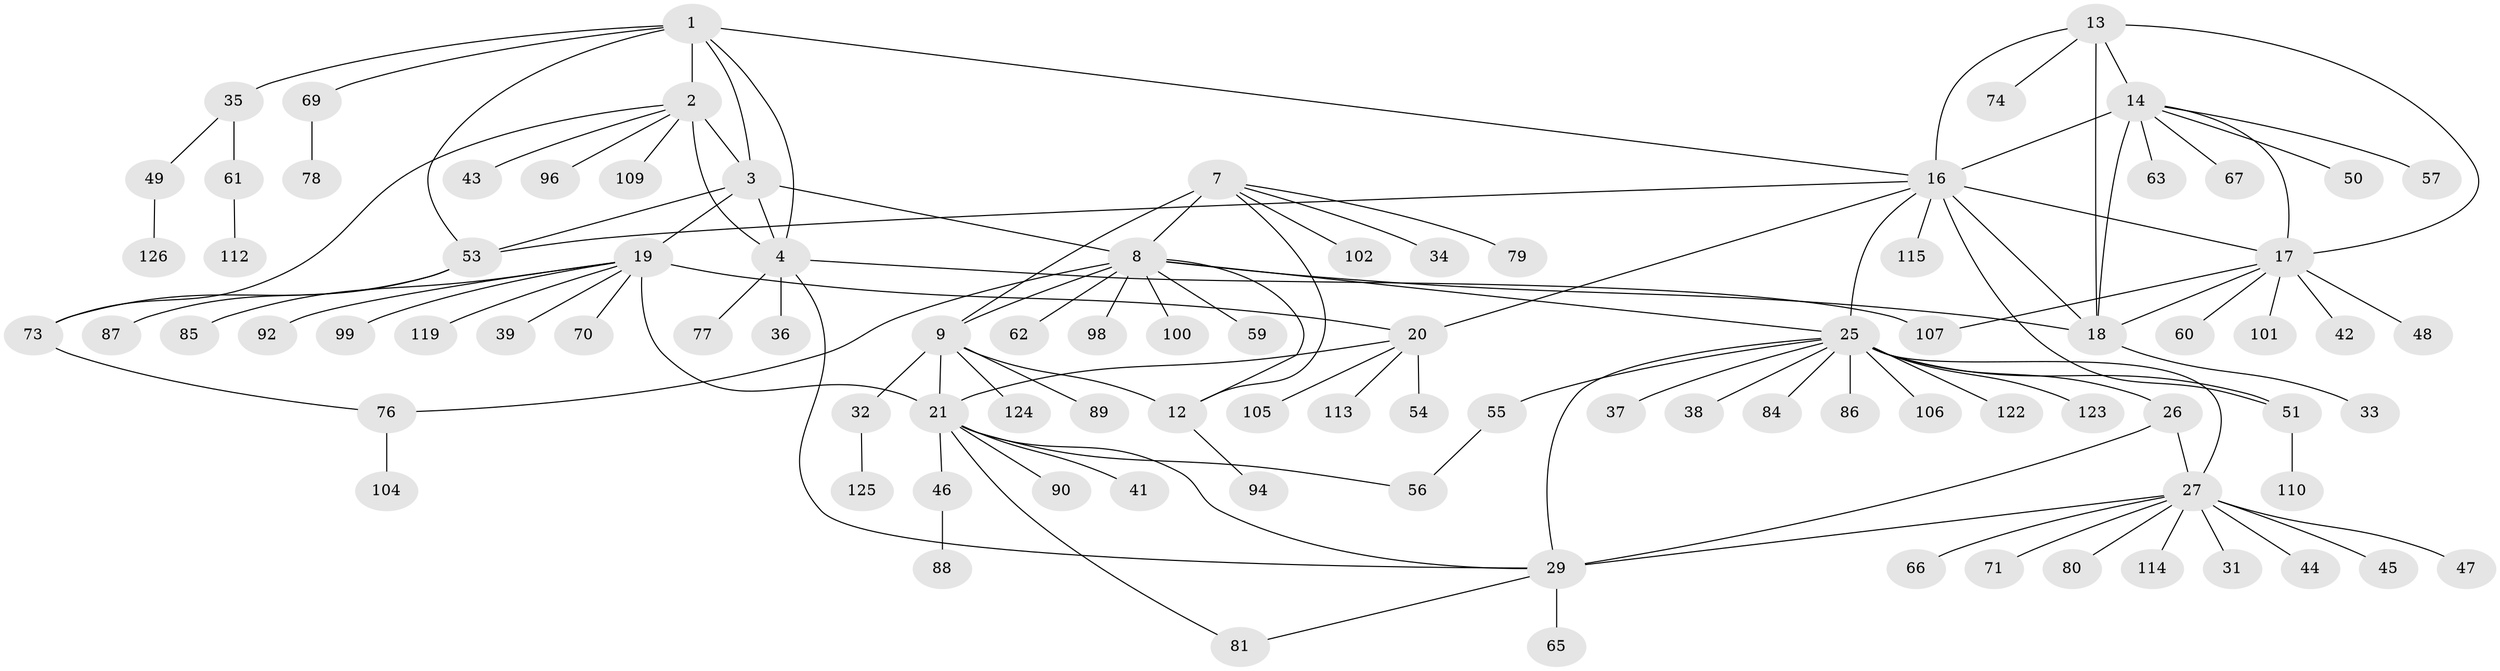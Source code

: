 // Generated by graph-tools (version 1.1) at 2025/24/03/03/25 07:24:16]
// undirected, 95 vertices, 124 edges
graph export_dot {
graph [start="1"]
  node [color=gray90,style=filled];
  1 [super="+5"];
  2 [super="+6"];
  3 [super="+93"];
  4;
  7 [super="+116"];
  8 [super="+10"];
  9 [super="+11"];
  12 [super="+95"];
  13 [super="+83"];
  14 [super="+15"];
  16 [super="+58"];
  17 [super="+118"];
  18 [super="+82"];
  19 [super="+24"];
  20 [super="+22"];
  21 [super="+23"];
  25 [super="+30"];
  26 [super="+120"];
  27 [super="+28"];
  29 [super="+68"];
  31;
  32;
  33;
  34;
  35 [super="+40"];
  36;
  37 [super="+103"];
  38;
  39;
  41;
  42;
  43;
  44;
  45 [super="+97"];
  46 [super="+52"];
  47;
  48;
  49 [super="+64"];
  50;
  51;
  53 [super="+121"];
  54;
  55 [super="+75"];
  56 [super="+91"];
  57;
  59;
  60;
  61;
  62;
  63;
  65;
  66;
  67;
  69 [super="+72"];
  70;
  71;
  73 [super="+111"];
  74;
  76 [super="+117"];
  77;
  78;
  79;
  80;
  81;
  84;
  85;
  86;
  87;
  88;
  89;
  90;
  92;
  94;
  96;
  98;
  99;
  100;
  101;
  102;
  104;
  105;
  106;
  107 [super="+108"];
  109;
  110;
  112;
  113;
  114;
  115;
  119;
  122;
  123;
  124;
  125;
  126;
  1 -- 2 [weight=4];
  1 -- 3 [weight=2];
  1 -- 4 [weight=2];
  1 -- 16;
  1 -- 69;
  1 -- 35;
  1 -- 53;
  2 -- 3 [weight=2];
  2 -- 4 [weight=2];
  2 -- 43;
  2 -- 73;
  2 -- 96;
  2 -- 109;
  3 -- 4;
  3 -- 8;
  3 -- 53;
  3 -- 19;
  4 -- 29;
  4 -- 36;
  4 -- 77;
  4 -- 107;
  7 -- 8 [weight=2];
  7 -- 9 [weight=2];
  7 -- 12;
  7 -- 34;
  7 -- 79;
  7 -- 102;
  8 -- 9 [weight=4];
  8 -- 12 [weight=2];
  8 -- 62;
  8 -- 25;
  8 -- 98;
  8 -- 100;
  8 -- 76;
  8 -- 18;
  8 -- 59;
  9 -- 12 [weight=2];
  9 -- 21;
  9 -- 124;
  9 -- 32;
  9 -- 89;
  12 -- 94;
  13 -- 14 [weight=2];
  13 -- 16;
  13 -- 17;
  13 -- 18;
  13 -- 74;
  14 -- 16 [weight=2];
  14 -- 17 [weight=2];
  14 -- 18 [weight=2];
  14 -- 57;
  14 -- 67;
  14 -- 50;
  14 -- 63;
  16 -- 17;
  16 -- 18;
  16 -- 25;
  16 -- 51;
  16 -- 53;
  16 -- 115;
  16 -- 20;
  17 -- 18;
  17 -- 42;
  17 -- 48;
  17 -- 60;
  17 -- 101;
  17 -- 107;
  18 -- 33;
  19 -- 20 [weight=4];
  19 -- 21 [weight=4];
  19 -- 70;
  19 -- 119;
  19 -- 99;
  19 -- 39;
  19 -- 85;
  19 -- 92;
  20 -- 21 [weight=4];
  20 -- 54;
  20 -- 105;
  20 -- 113;
  21 -- 41;
  21 -- 46;
  21 -- 81;
  21 -- 90;
  21 -- 56;
  21 -- 29;
  25 -- 26 [weight=2];
  25 -- 27 [weight=4];
  25 -- 29 [weight=2];
  25 -- 37;
  25 -- 38;
  25 -- 51;
  25 -- 84;
  25 -- 86;
  25 -- 123;
  25 -- 122;
  25 -- 106;
  25 -- 55;
  26 -- 27 [weight=2];
  26 -- 29;
  27 -- 29 [weight=2];
  27 -- 31;
  27 -- 71;
  27 -- 80;
  27 -- 66;
  27 -- 44;
  27 -- 45;
  27 -- 47;
  27 -- 114;
  29 -- 65;
  29 -- 81;
  32 -- 125;
  35 -- 49;
  35 -- 61;
  46 -- 88;
  49 -- 126;
  51 -- 110;
  53 -- 87;
  53 -- 73;
  55 -- 56;
  61 -- 112;
  69 -- 78;
  73 -- 76;
  76 -- 104;
}
